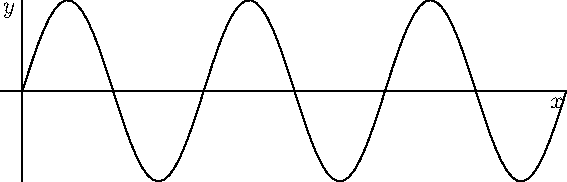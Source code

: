 size(10cm);
import graph;
xaxis("$x$");
yaxis("$y$");
real f(real x) {return sin(pi*x);}
draw(graph(f,0,6));
